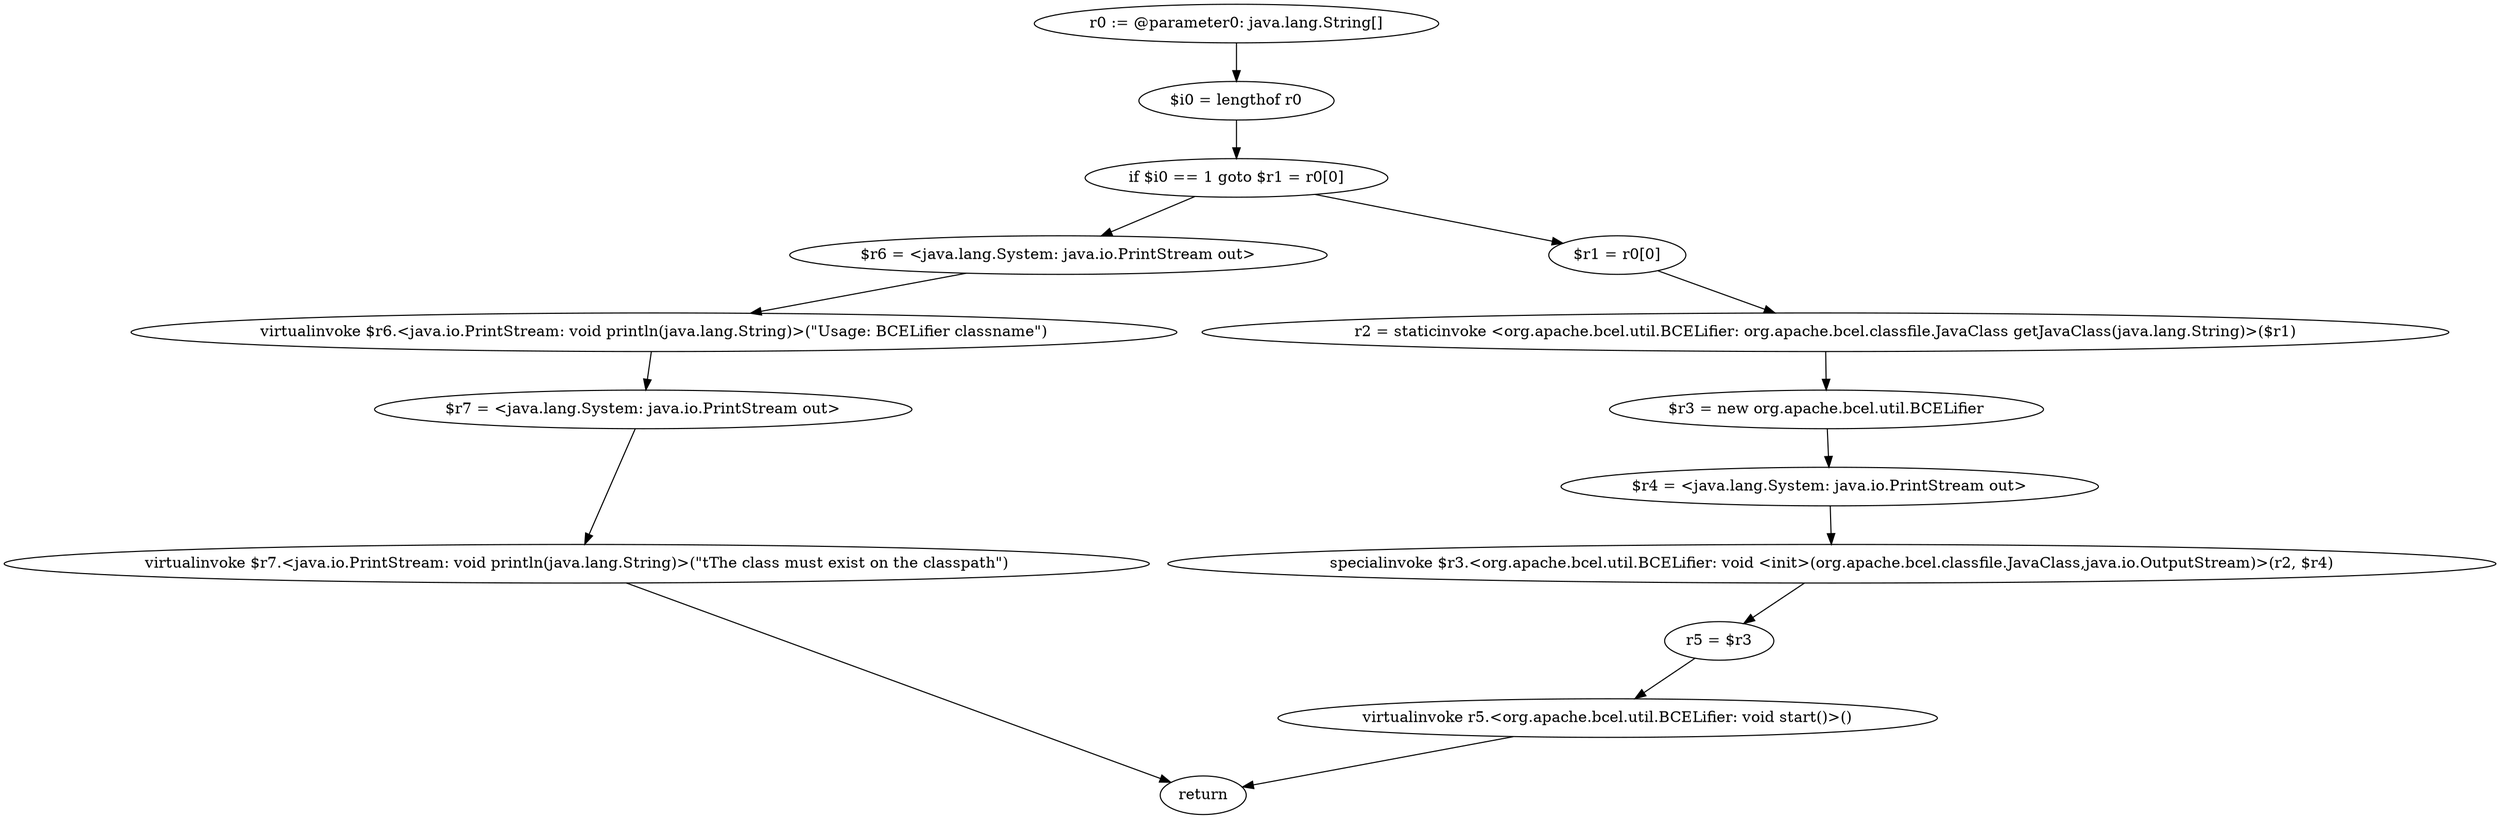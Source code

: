 digraph "unitGraph" {
    "r0 := @parameter0: java.lang.String[]"
    "$i0 = lengthof r0"
    "if $i0 == 1 goto $r1 = r0[0]"
    "$r6 = <java.lang.System: java.io.PrintStream out>"
    "virtualinvoke $r6.<java.io.PrintStream: void println(java.lang.String)>(\"Usage: BCELifier classname\")"
    "$r7 = <java.lang.System: java.io.PrintStream out>"
    "virtualinvoke $r7.<java.io.PrintStream: void println(java.lang.String)>(\"\tThe class must exist on the classpath\")"
    "return"
    "$r1 = r0[0]"
    "r2 = staticinvoke <org.apache.bcel.util.BCELifier: org.apache.bcel.classfile.JavaClass getJavaClass(java.lang.String)>($r1)"
    "$r3 = new org.apache.bcel.util.BCELifier"
    "$r4 = <java.lang.System: java.io.PrintStream out>"
    "specialinvoke $r3.<org.apache.bcel.util.BCELifier: void <init>(org.apache.bcel.classfile.JavaClass,java.io.OutputStream)>(r2, $r4)"
    "r5 = $r3"
    "virtualinvoke r5.<org.apache.bcel.util.BCELifier: void start()>()"
    "r0 := @parameter0: java.lang.String[]"->"$i0 = lengthof r0";
    "$i0 = lengthof r0"->"if $i0 == 1 goto $r1 = r0[0]";
    "if $i0 == 1 goto $r1 = r0[0]"->"$r6 = <java.lang.System: java.io.PrintStream out>";
    "if $i0 == 1 goto $r1 = r0[0]"->"$r1 = r0[0]";
    "$r6 = <java.lang.System: java.io.PrintStream out>"->"virtualinvoke $r6.<java.io.PrintStream: void println(java.lang.String)>(\"Usage: BCELifier classname\")";
    "virtualinvoke $r6.<java.io.PrintStream: void println(java.lang.String)>(\"Usage: BCELifier classname\")"->"$r7 = <java.lang.System: java.io.PrintStream out>";
    "$r7 = <java.lang.System: java.io.PrintStream out>"->"virtualinvoke $r7.<java.io.PrintStream: void println(java.lang.String)>(\"\tThe class must exist on the classpath\")";
    "virtualinvoke $r7.<java.io.PrintStream: void println(java.lang.String)>(\"\tThe class must exist on the classpath\")"->"return";
    "$r1 = r0[0]"->"r2 = staticinvoke <org.apache.bcel.util.BCELifier: org.apache.bcel.classfile.JavaClass getJavaClass(java.lang.String)>($r1)";
    "r2 = staticinvoke <org.apache.bcel.util.BCELifier: org.apache.bcel.classfile.JavaClass getJavaClass(java.lang.String)>($r1)"->"$r3 = new org.apache.bcel.util.BCELifier";
    "$r3 = new org.apache.bcel.util.BCELifier"->"$r4 = <java.lang.System: java.io.PrintStream out>";
    "$r4 = <java.lang.System: java.io.PrintStream out>"->"specialinvoke $r3.<org.apache.bcel.util.BCELifier: void <init>(org.apache.bcel.classfile.JavaClass,java.io.OutputStream)>(r2, $r4)";
    "specialinvoke $r3.<org.apache.bcel.util.BCELifier: void <init>(org.apache.bcel.classfile.JavaClass,java.io.OutputStream)>(r2, $r4)"->"r5 = $r3";
    "r5 = $r3"->"virtualinvoke r5.<org.apache.bcel.util.BCELifier: void start()>()";
    "virtualinvoke r5.<org.apache.bcel.util.BCELifier: void start()>()"->"return";
}
